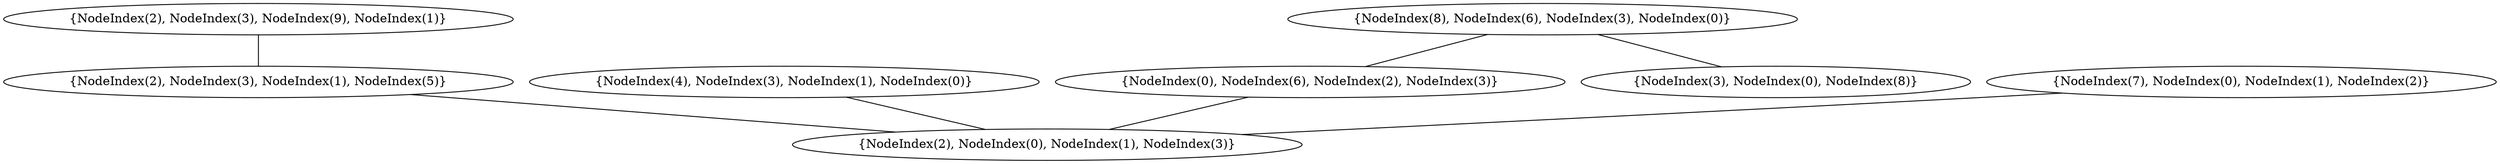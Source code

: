 graph {
    0 [ label = "{NodeIndex(2), NodeIndex(0), NodeIndex(1), NodeIndex(3)}" ]
    1 [ label = "{NodeIndex(2), NodeIndex(3), NodeIndex(1), NodeIndex(5)}" ]
    2 [ label = "{NodeIndex(2), NodeIndex(3), NodeIndex(9), NodeIndex(1)}" ]
    3 [ label = "{NodeIndex(4), NodeIndex(3), NodeIndex(1), NodeIndex(0)}" ]
    4 [ label = "{NodeIndex(0), NodeIndex(6), NodeIndex(2), NodeIndex(3)}" ]
    5 [ label = "{NodeIndex(3), NodeIndex(0), NodeIndex(8)}" ]
    6 [ label = "{NodeIndex(8), NodeIndex(6), NodeIndex(3), NodeIndex(0)}" ]
    7 [ label = "{NodeIndex(7), NodeIndex(0), NodeIndex(1), NodeIndex(2)}" ]
    1 -- 0 [ ]
    2 -- 1 [ ]
    6 -- 4 [ ]
    7 -- 0 [ ]
    6 -- 5 [ ]
    3 -- 0 [ ]
    4 -- 0 [ ]
}
